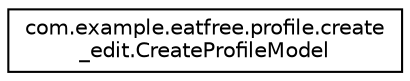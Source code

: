 digraph "Graphe hiérarchique des classes"
{
 // LATEX_PDF_SIZE
  edge [fontname="Helvetica",fontsize="10",labelfontname="Helvetica",labelfontsize="10"];
  node [fontname="Helvetica",fontsize="10",shape=record];
  rankdir="LR";
  Node0 [label="com.example.eatfree.profile.create\l_edit.CreateProfileModel",height=0.2,width=0.4,color="black", fillcolor="white", style="filled",URL="$classcom_1_1example_1_1eatfree_1_1profile_1_1create__edit_1_1_create_profile_model.html",tooltip=" "];
}
